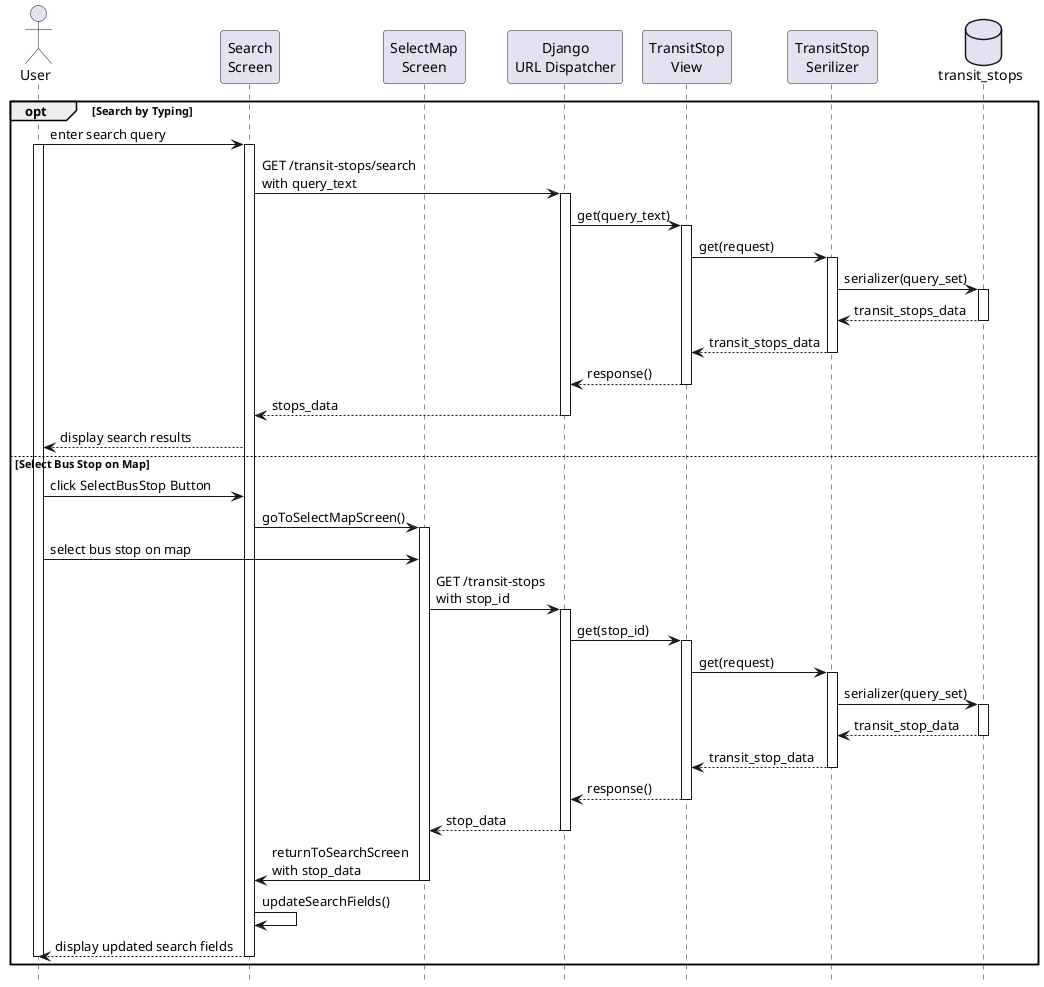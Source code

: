 @startuml search passing lines

hide footbox

actor User

participant "Search\nScreen" as SearchScreen
participant "SelectMap\nScreen" as SelectMapScreen
' participant "RouteDetail\nScreen" as RouteDetailScreen
' participant "Map\nScreen" as RouteMapScreen


participant "Django\nURL Dispatcher" as API
participant "TransitStop\nView" as view
participant "TransitStop\nSerilizer" as serializer
database "transit_stops" as table_stop

' Do same as search_stop_information.puml

' User -> SearchScreen : startTypingSearchQuery(query)
' SearchScreen -> API : searchBusStops(query)
' API -> SearchScreen : returnSearchResults(busStops)
' SearchScreen -> User : displaySearchResults(busStops)

' User -> SearchScreen : clickSearchResult(busStop)
' SearchScreen -> RouteDetailScreen : navigateToRouteDetailScreen(busStop)
' RouteDetailScreen -> API : getRoutesForBusStop(busStop)
' API -> RouteDetailScreen : returnRoutesPassingBusStop(routes)
' RouteDetailScreen -> RouteDetailScreen : displayRoutesPassingBusStop(routes)
' RouteDetailScreen -> RouteMapScreen : displayRouteOnMap(routes)
' RouteMapScreen -> User : showRouteOnMap(routes)

' == Method 2: Select Bus Stop on Map ==
' User -> SearchScreen : clickSelectBusStopButton()
' SearchScreen -> SelectMapScreen : navigateToSelectMapScreen()
' User -> SelectMapScreen : selectBusStopOnMap(busStopLocation)
' SelectMapScreen -> SearchScreen : returnToSearchScreenWithSelectedBusStop(busStopLocation)
' SearchScreen -> SearchScreen : updateSearchFieldsWithBusStop(busStopLocation)
' SearchScreen -> User : displayUpdatedSearchFields(busStop)

opt Search by Typing
    User -> SearchScreen : enter search query
    activate User
    activate SearchScreen
    SearchScreen -> API : GET /transit-stops/search \nwith query_text
    activate API

    ' API Call
    API -> view: get(query_text)
    activate view
    view -> serializer: get(request)
    activate serializer
    serializer -> table_stop: serializer(query_set)
    activate table_stop
    table_stop --> serializer: transit_stops_data
    deactivate table_stop
    serializer --> view: transit_stops_data
    deactivate serializer
    view --> API: response()
    deactivate view
    
    ' Display Search Results
    API --> SearchScreen : stops_data
    deactivate API
    SearchScreen --> User : display search results

else Select Bus Stop on Map
    User -> SearchScreen : click SelectBusStop Button
    SearchScreen -> SelectMapScreen : goToSelectMapScreen()
    activate SelectMapScreen

    ' Select Bus Stop on Map
    User -> SelectMapScreen : select bus stop on map
    SelectMapScreen -> API : GET /transit-stops \nwith stop_id
    activate API
    API -> view: get(stop_id)
    activate view
    view -> serializer: get(request)
    activate serializer
    serializer -> table_stop: serializer(query_set)
    activate table_stop
    table_stop --> serializer: transit_stop_data
    deactivate table_stop
    serializer --> view: transit_stop_data
    deactivate serializer
    view --> API: response()
    deactivate view

    ' Display Bus Stop on Map
    API --> SelectMapScreen: stop_data
    deactivate API
    SelectMapScreen -> SearchScreen : returnToSearchScreen \nwith stop_data
    deactivate SelectMapScreen
    SearchScreen -> SearchScreen : updateSearchFields()
    SearchScreen --> User : display updated search fields
    deactivate SearchScreen
    deactivate User
end

' divide to 
' User -> SearchScreen : clickSearchResult(busStop)
' SearchScreen -> RouteDetailScreen : navigateToRouteDetailScreen(busStop)
' RouteDetailScreen -> API : getRoutesForBusStop(busStop)
' API -> RouteDetailScreen : returnRoutesPassingBusStop(routes)
' RouteDetailScreen -> RouteDetailScreen : displayRoutesPassingBusStop(routes)
' RouteDetailScreen -> RouteMapScreen : displayRouteOnMap(routes)
' RouteMapScreen -> User : showRouteOnMap(routes)

@enduml
